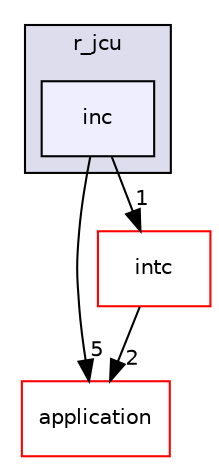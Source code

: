 digraph "inc" {
  compound=true
  node [ fontsize="10", fontname="Helvetica"];
  edge [ labelfontsize="10", labelfontname="Helvetica"];
  subgraph clusterdir_66823fde242aa46c1b01b74230e67057 {
    graph [ bgcolor="#ddddee", pencolor="black", label="r_jcu" fontname="Helvetica", fontsize="10", URL="dir_66823fde242aa46c1b01b74230e67057.html"]
  dir_74b123f7f7c306e62ce86ee68d7932bc [shape=box, label="inc", style="filled", fillcolor="#eeeeff", pencolor="black", URL="dir_74b123f7f7c306e62ce86ee68d7932bc.html"];
  }
  dir_eda2a6d705da8f3400ffe9a7dcb90b30 [shape=box label="application" fillcolor="white" style="filled" color="red" URL="dir_eda2a6d705da8f3400ffe9a7dcb90b30.html"];
  dir_3dca1c554e9fd3de7488934a98087b37 [shape=box label="intc" fillcolor="white" style="filled" color="red" URL="dir_3dca1c554e9fd3de7488934a98087b37.html"];
  dir_3dca1c554e9fd3de7488934a98087b37->dir_eda2a6d705da8f3400ffe9a7dcb90b30 [headlabel="2", labeldistance=1.5 headhref="dir_000059_000002.html"];
  dir_74b123f7f7c306e62ce86ee68d7932bc->dir_eda2a6d705da8f3400ffe9a7dcb90b30 [headlabel="5", labeldistance=1.5 headhref="dir_000062_000002.html"];
  dir_74b123f7f7c306e62ce86ee68d7932bc->dir_3dca1c554e9fd3de7488934a98087b37 [headlabel="1", labeldistance=1.5 headhref="dir_000062_000059.html"];
}
